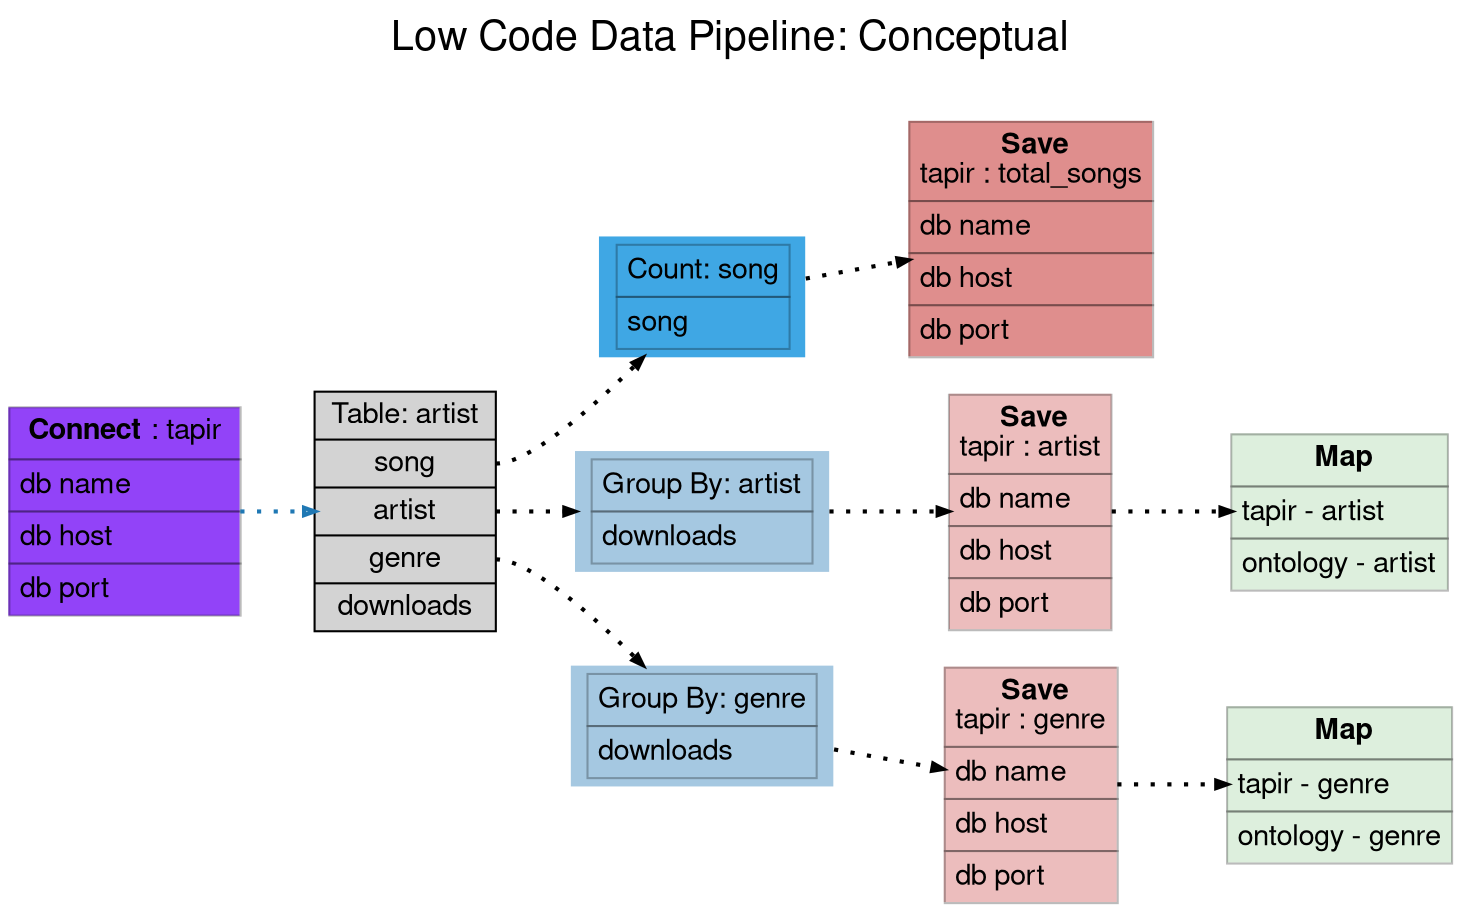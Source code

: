 strict digraph {
	graph [
		label = "Low Code Data Pipeline: Conceptual\n\n"
		labelloc = t
		fontname = "Helvetica,Arial,sans-serif"
		fontsize = 20
		layout = dot
		rankdir = LR
		newrank = true
	]
	node [
		style=filled
		shape=rect
		pencolor="#00000044" // frames color
		fontname="Helvetica,Arial,sans-serif"
		shape=plaintext
	]
	edge [
		arrowsize=0.5
		fontname="Helvetica,Arial,sans-serif"
		labeldistance=3
		labelfontcolor="#00000080"
		penwidth=2
		style=dotted // dotted style symbolizes data transfer
	]

    Connect [
		color="#9243f8"
		label=<<table border="0" cellborder="1" cellspacing="0" cellpadding="4">
			<tr> <td> <b>Connect</b> : tapir </td> </tr>
			<tr> <td align="left">db name</td> </tr>
			<tr> <td align="left">db host</td> </tr>
			<tr> <td align="left">db port</td> </tr>
		    </table>
            >
		shape=plain
	]

	Columns [
		shape=record
		label="<c1>Table: artist|<c2>song|<c3>artist|<c4>genre|<c5>downloads"
		]
	GroupByGenre [
		label=<<table border="0" cellborder="1" cellspacing="0" cellpadding="4">
			<tr> <td>Group By: genre</td> </tr>
			<tr><td align="left">downloads</td></tr>
		</table>>
		fillcolor="#1f77b466"
		]
	GroupByArtist [
		label=<<table border="0" cellborder="1" cellspacing="0" cellpadding="4">
			<tr> <td>Group By: artist</td> </tr>
			<tr><td align="left">downloads</td></tr>
		</table>>
		fillcolor="#1f77b466"
		style="filled"
	]
	CountSongs [
		label=<<table border="0" cellborder="1" cellspacing="0" cellpadding="4">
			<tr> <td>Count: song</td> </tr>
			<tr><td align="left">song</td></tr>
		</table>>
		fillcolor="#3fa7e4"
		]
    SaveArtist [
		color="#b8030042"
		label=<<table border="0" cellborder="1" cellspacing="0" cellpadding="4">
			<tr> <td> <b>Save</b><br/>tapir : artist</td> </tr>
			<tr> <td align="left">db name</td></tr>
			<tr> <td align="left">db host</td></tr>
			<tr> <td align="left">db port</td></tr>
		    </table>
            >
		shape=plain
	]
    SaveGenre [
		color="#b8030042"
		label=<<table border="0" cellborder="1" cellspacing="0" cellpadding="4">
			<tr> <td> <b>Save</b><br/>tapir : genre</td> </tr>
			<tr> <td align="left">db name</td></tr>
			<tr> <td align="left">db host</td></tr>
			<tr> <td align="left">db port</td></tr>
		    </table>
            >
		shape=plain
	]
	SaveSong [
		color="#b8030072"
		label=<<table border="0" cellborder="1" cellspacing="0" cellpadding="4">
			<tr> <td> <b>Save</b><br/>tapir : total_songs</td> </tr>
			<tr> <td align="left">db name</td></tr>
			<tr> <td align="left">db host</td></tr>
			<tr> <td align="left">db port</td></tr>
		    </table>
            >
		shape=plain
	]
	MapArtist [
		color="#00880022"
		label=<<table border="0" cellborder="1" cellspacing="0" cellpadding="4">
			<tr> <td> <b>Map</b></td> </tr>
			<tr> <td align="left">tapir - artist</td></tr>
			<tr> <td align="left">ontology - artist</td></tr>
		    </table>
            >
		shape=plain
	]
	MapGenre [
		color="#00880022"
		label=<<table border="0" cellborder="1" cellspacing="0" cellpadding="4">
			<tr> <td> <b>Map</b></td> </tr>
			<tr> <td align="left">tapir - genre</td></tr>
			<tr> <td align="left">ontology - genre</td></tr>
		    </table>
            >
		shape=plain
	]
    Connect -> Columns [fillcolor="#a6cee3" color="#1f78b4"]
	Columns:c3 -> GroupByArtist -> SaveArtist -> MapArtist
	Columns:c4 -> GroupByGenre -> SaveGenre -> MapGenre
	Columns:c2 -> CountSongs -> SaveSong
}